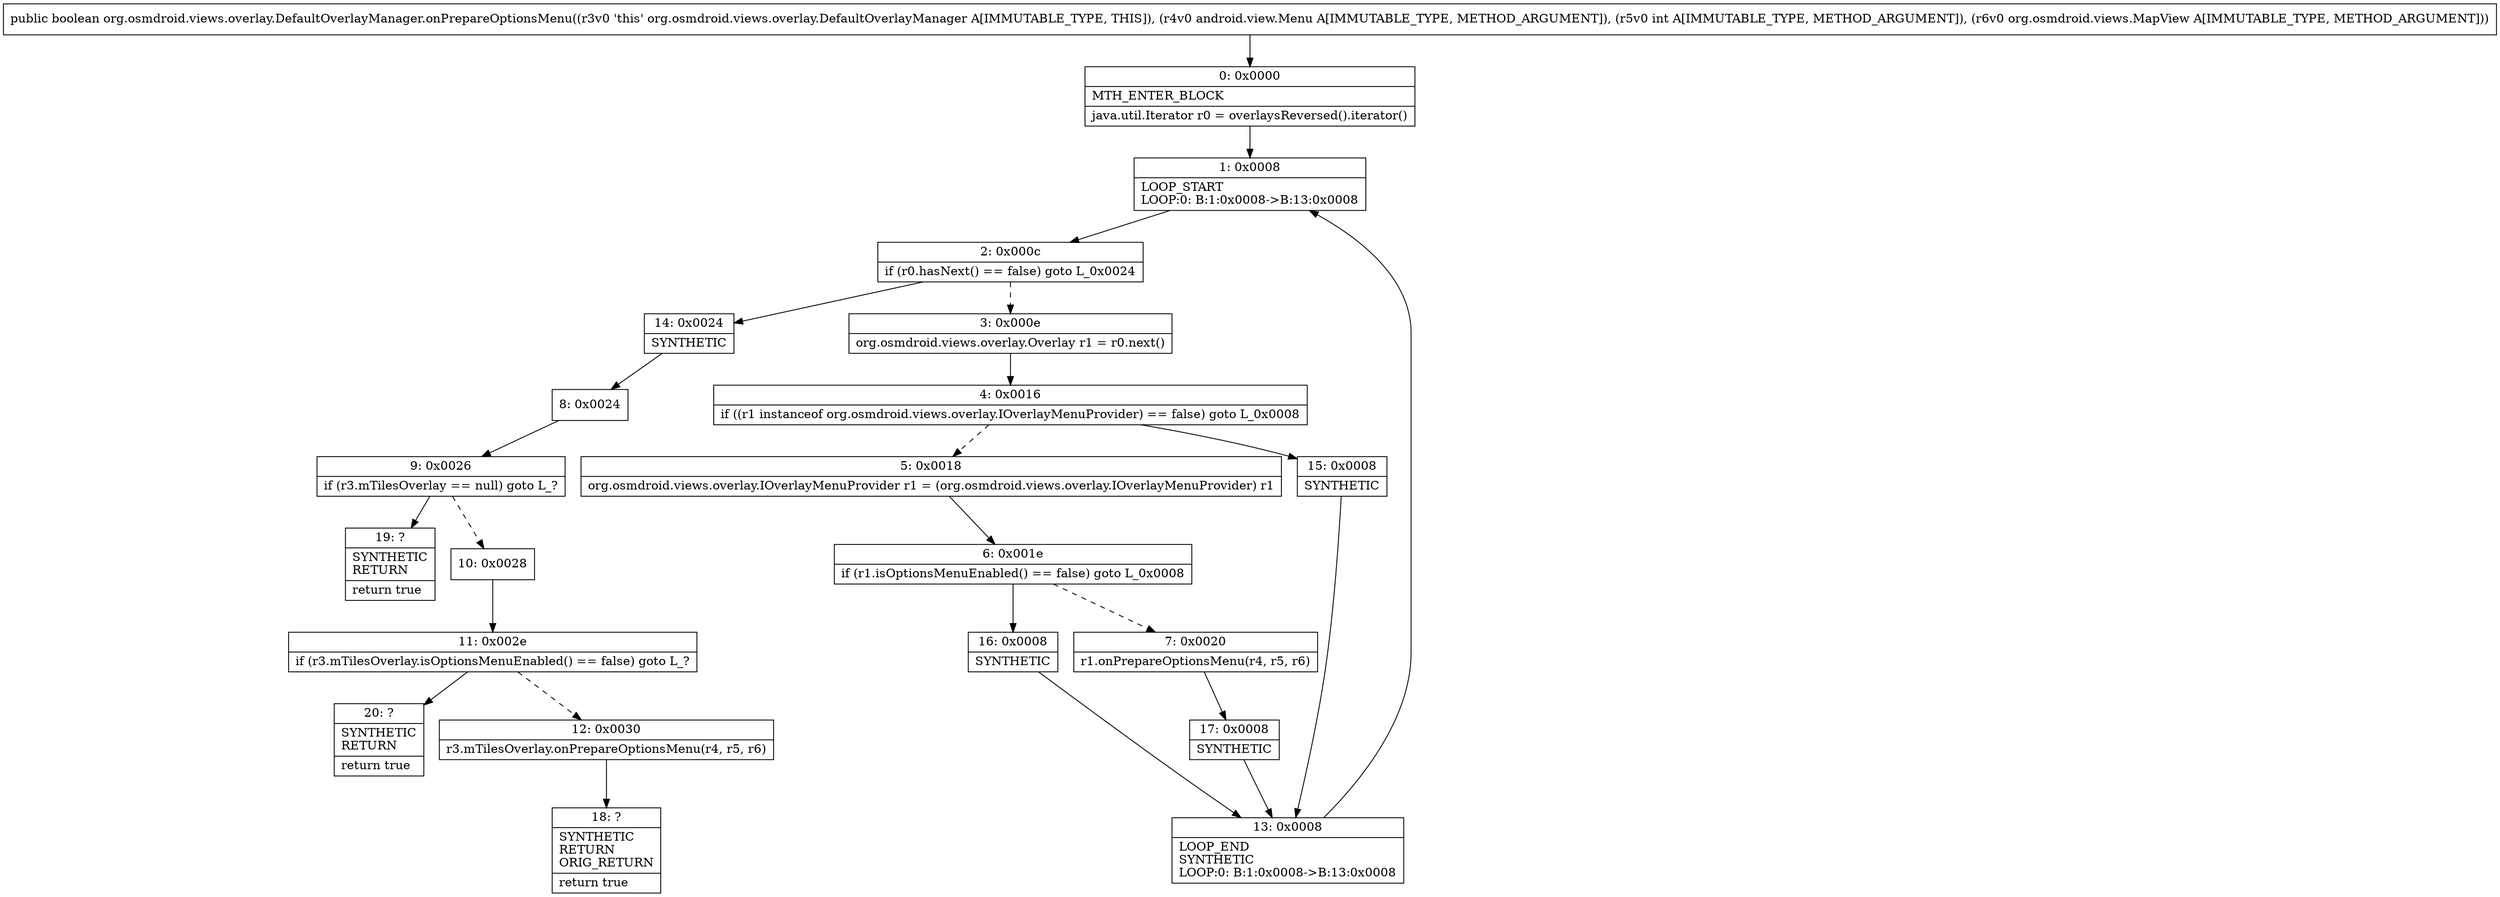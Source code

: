 digraph "CFG fororg.osmdroid.views.overlay.DefaultOverlayManager.onPrepareOptionsMenu(Landroid\/view\/Menu;ILorg\/osmdroid\/views\/MapView;)Z" {
Node_0 [shape=record,label="{0\:\ 0x0000|MTH_ENTER_BLOCK\l|java.util.Iterator r0 = overlaysReversed().iterator()\l}"];
Node_1 [shape=record,label="{1\:\ 0x0008|LOOP_START\lLOOP:0: B:1:0x0008\-\>B:13:0x0008\l}"];
Node_2 [shape=record,label="{2\:\ 0x000c|if (r0.hasNext() == false) goto L_0x0024\l}"];
Node_3 [shape=record,label="{3\:\ 0x000e|org.osmdroid.views.overlay.Overlay r1 = r0.next()\l}"];
Node_4 [shape=record,label="{4\:\ 0x0016|if ((r1 instanceof org.osmdroid.views.overlay.IOverlayMenuProvider) == false) goto L_0x0008\l}"];
Node_5 [shape=record,label="{5\:\ 0x0018|org.osmdroid.views.overlay.IOverlayMenuProvider r1 = (org.osmdroid.views.overlay.IOverlayMenuProvider) r1\l}"];
Node_6 [shape=record,label="{6\:\ 0x001e|if (r1.isOptionsMenuEnabled() == false) goto L_0x0008\l}"];
Node_7 [shape=record,label="{7\:\ 0x0020|r1.onPrepareOptionsMenu(r4, r5, r6)\l}"];
Node_8 [shape=record,label="{8\:\ 0x0024}"];
Node_9 [shape=record,label="{9\:\ 0x0026|if (r3.mTilesOverlay == null) goto L_?\l}"];
Node_10 [shape=record,label="{10\:\ 0x0028}"];
Node_11 [shape=record,label="{11\:\ 0x002e|if (r3.mTilesOverlay.isOptionsMenuEnabled() == false) goto L_?\l}"];
Node_12 [shape=record,label="{12\:\ 0x0030|r3.mTilesOverlay.onPrepareOptionsMenu(r4, r5, r6)\l}"];
Node_13 [shape=record,label="{13\:\ 0x0008|LOOP_END\lSYNTHETIC\lLOOP:0: B:1:0x0008\-\>B:13:0x0008\l}"];
Node_14 [shape=record,label="{14\:\ 0x0024|SYNTHETIC\l}"];
Node_15 [shape=record,label="{15\:\ 0x0008|SYNTHETIC\l}"];
Node_16 [shape=record,label="{16\:\ 0x0008|SYNTHETIC\l}"];
Node_17 [shape=record,label="{17\:\ 0x0008|SYNTHETIC\l}"];
Node_18 [shape=record,label="{18\:\ ?|SYNTHETIC\lRETURN\lORIG_RETURN\l|return true\l}"];
Node_19 [shape=record,label="{19\:\ ?|SYNTHETIC\lRETURN\l|return true\l}"];
Node_20 [shape=record,label="{20\:\ ?|SYNTHETIC\lRETURN\l|return true\l}"];
MethodNode[shape=record,label="{public boolean org.osmdroid.views.overlay.DefaultOverlayManager.onPrepareOptionsMenu((r3v0 'this' org.osmdroid.views.overlay.DefaultOverlayManager A[IMMUTABLE_TYPE, THIS]), (r4v0 android.view.Menu A[IMMUTABLE_TYPE, METHOD_ARGUMENT]), (r5v0 int A[IMMUTABLE_TYPE, METHOD_ARGUMENT]), (r6v0 org.osmdroid.views.MapView A[IMMUTABLE_TYPE, METHOD_ARGUMENT])) }"];
MethodNode -> Node_0;
Node_0 -> Node_1;
Node_1 -> Node_2;
Node_2 -> Node_3[style=dashed];
Node_2 -> Node_14;
Node_3 -> Node_4;
Node_4 -> Node_5[style=dashed];
Node_4 -> Node_15;
Node_5 -> Node_6;
Node_6 -> Node_7[style=dashed];
Node_6 -> Node_16;
Node_7 -> Node_17;
Node_8 -> Node_9;
Node_9 -> Node_10[style=dashed];
Node_9 -> Node_19;
Node_10 -> Node_11;
Node_11 -> Node_12[style=dashed];
Node_11 -> Node_20;
Node_12 -> Node_18;
Node_13 -> Node_1;
Node_14 -> Node_8;
Node_15 -> Node_13;
Node_16 -> Node_13;
Node_17 -> Node_13;
}

